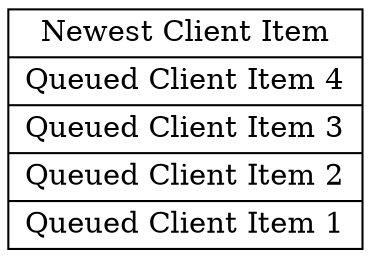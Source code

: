 digraph G {
   rankdir=LR
   node [shape=record];
   rankdir=LR
   q1 [label="<m> Newest Client Item|Queued Client Item 4 |Queued Client Item 3|Queued Client Item 2|<n>Queued Client Item 1",shape=record];
}
